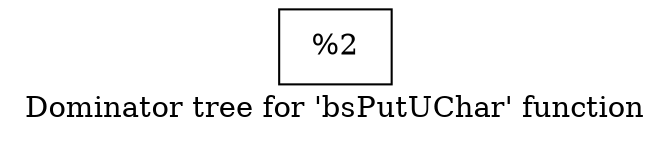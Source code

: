 digraph "Dominator tree for 'bsPutUChar' function" {
	label="Dominator tree for 'bsPutUChar' function";

	Node0x216afc0 [shape=record,label="{%2}"];
}
